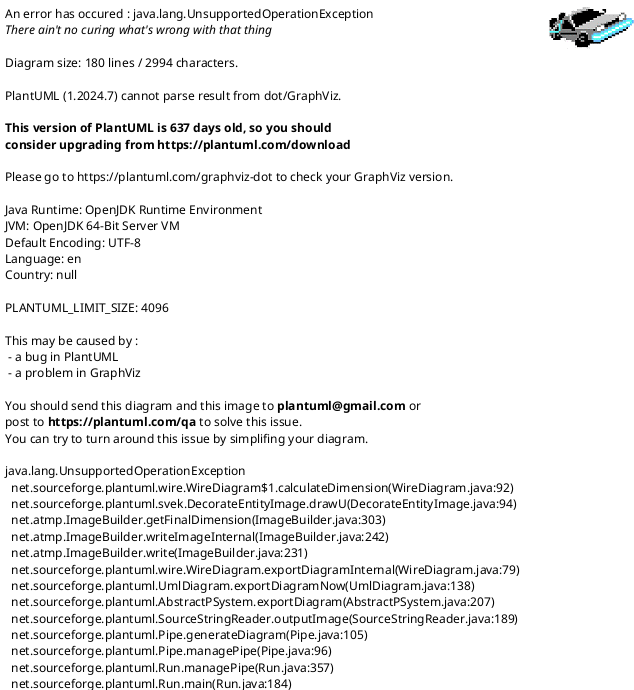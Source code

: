 ' Do not edit
' Theme Gallery
' autogenerated by script
'
@startwire
!theme crt-green
title crt-green theme

* BOX_1 [100x200]
--
move(100,0)
* BOX_2 [50x175]

BOX_1 ->  BOX_2 : abcd
BOX_1 <-> BOX_2 : abcd
BOX_1 <-  BOX_2 : abcd
BOX_1 -   BOX_2 : abcd
BOX_1 =>  BOX_2 : abcd
BOX_1 <=> BOX_2 #red : abcd
BOX_1 <=  BOX_2 : abcd
BOX_1 =   BOX_2 : abcd
@endwire
